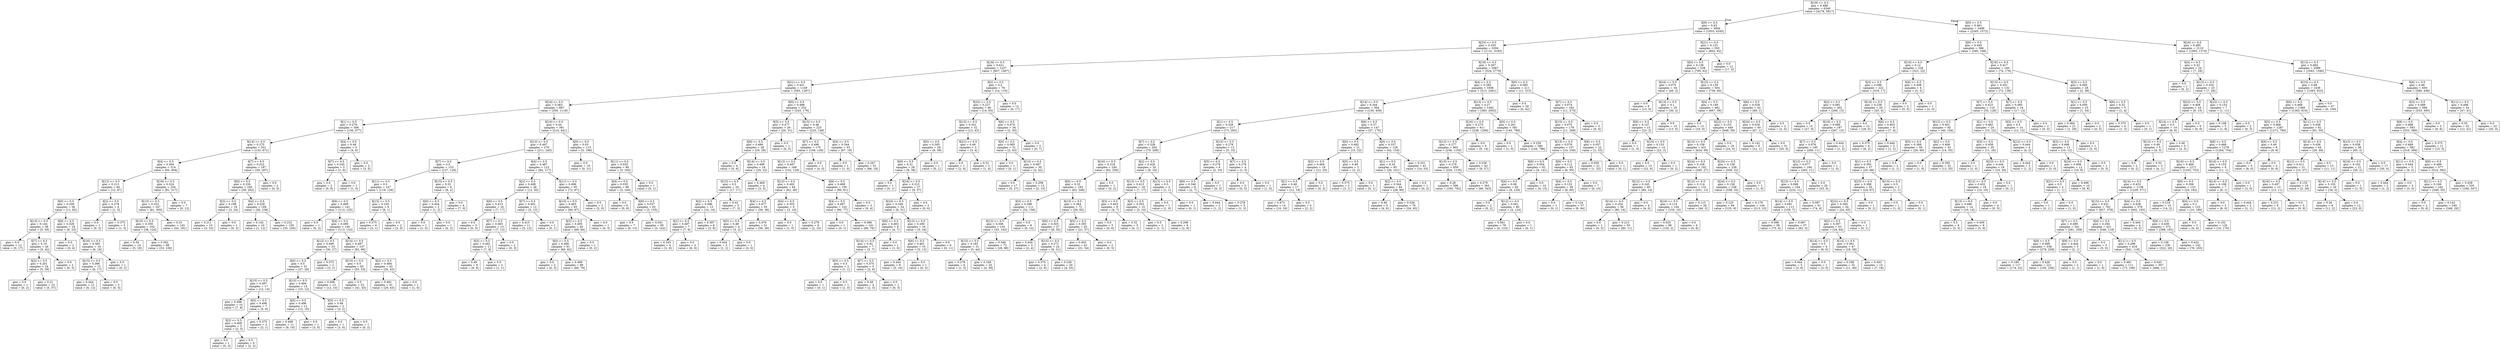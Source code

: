 digraph Tree {
node [shape=box] ;
0 [label="X[19] <= 0.5\ngini = 0.488\nsamples = 6340\nvalue = [4278, 5817]"] ;
1 [label="X[8] <= 0.5\ngini = 0.43\nsamples = 3844\nvalue = [1933, 4245]"] ;
0 -> 1 [labeldistance=2.5, labelangle=45, headlabel="True"] ;
2 [label="X[23] <= 0.5\ngini = 0.335\nsamples = 3294\nvalue = [1131, 4183]"] ;
1 -> 2 ;
3 [label="X[18] <= 0.5\ngini = 0.421\nsamples = 1227\nvalue = [607, 1407]"] ;
2 -> 3 ;
4 [label="X[21] <= 0.5\ngini = 0.431\nsamples = 1149\nvalue = [593, 1297]"] ;
3 -> 4 ;
5 [label="X[24] <= 0.5\ngini = 0.363\nsamples = 897\nvalue = [350, 1118]"] ;
4 -> 5 ;
6 [label="X[1] <= 0.5\ngini = 0.279\nsamples = 506\nvalue = [136, 677]"] ;
5 -> 6 ;
7 [label="X[14] <= 0.5\ngini = 0.275\nsamples = 501\nvalue = [132, 671]"] ;
6 -> 7 ;
8 [label="X[4] <= 0.5\ngini = 0.304\nsamples = 314\nvalue = [93, 404]"] ;
7 -> 8 ;
9 [label="X[12] <= 0.5\ngini = 0.213\nsamples = 60\nvalue = [12, 87]"] ;
8 -> 9 ;
10 [label="X[0] <= 0.5\ngini = 0.209\nsamples = 56\nvalue = [11, 82]"] ;
9 -> 10 ;
11 [label="X[13] <= 0.5\ngini = 0.144\nsamples = 38\nvalue = [5, 59]"] ;
10 -> 11 ;
12 [label="gini = 0.0\nsamples = 12\nvalue = [0, 17]"] ;
11 -> 12 ;
13 [label="X[7] <= 0.5\ngini = 0.19\nsamples = 26\nvalue = [5, 42]"] ;
11 -> 13 ;
14 [label="X[2] <= 0.5\ngini = 0.201\nsamples = 24\nvalue = [5, 39]"] ;
13 -> 14 ;
15 [label="gini = 0.0\nsamples = 1\nvalue = [0, 2]"] ;
14 -> 15 ;
16 [label="gini = 0.21\nsamples = 23\nvalue = [5, 37]"] ;
14 -> 16 ;
17 [label="gini = 0.0\nsamples = 2\nvalue = [0, 3]"] ;
13 -> 17 ;
18 [label="X[6] <= 0.5\ngini = 0.328\nsamples = 18\nvalue = [6, 23]"] ;
10 -> 18 ;
19 [label="gini = 0.0\nsamples = 2\nvalue = [0, 4]"] ;
18 -> 19 ;
20 [label="X[16] <= 0.5\ngini = 0.365\nsamples = 16\nvalue = [6, 19]"] ;
18 -> 20 ;
21 [label="X[15] <= 0.5\ngini = 0.386\nsamples = 15\nvalue = [6, 17]"] ;
20 -> 21 ;
22 [label="gini = 0.444\nsamples = 12\nvalue = [6, 12]"] ;
21 -> 22 ;
23 [label="gini = 0.0\nsamples = 3\nvalue = [0, 5]"] ;
21 -> 23 ;
24 [label="gini = 0.0\nsamples = 1\nvalue = [0, 2]"] ;
20 -> 24 ;
25 [label="X[2] <= 0.5\ngini = 0.278\nsamples = 4\nvalue = [1, 5]"] ;
9 -> 25 ;
26 [label="gini = 0.0\nsamples = 1\nvalue = [0, 2]"] ;
25 -> 26 ;
27 [label="gini = 0.375\nsamples = 3\nvalue = [1, 3]"] ;
25 -> 27 ;
28 [label="X[16] <= 0.5\ngini = 0.324\nsamples = 254\nvalue = [81, 317]"] ;
8 -> 28 ;
29 [label="X[13] <= 0.5\ngini = 0.332\nsamples = 247\nvalue = [81, 305]"] ;
28 -> 29 ;
30 [label="X[15] <= 0.5\ngini = 0.359\nsamples = 102\nvalue = [38, 124]"] ;
29 -> 30 ;
31 [label="gini = 0.34\nsamples = 14\nvalue = [5, 18]"] ;
30 -> 31 ;
32 [label="gini = 0.362\nsamples = 88\nvalue = [33, 106]"] ;
30 -> 32 ;
33 [label="gini = 0.31\nsamples = 145\nvalue = [43, 181]"] ;
29 -> 33 ;
34 [label="gini = 0.0\nsamples = 7\nvalue = [0, 12]"] ;
28 -> 34 ;
35 [label="X[7] <= 0.5\ngini = 0.222\nsamples = 187\nvalue = [39, 267]"] ;
7 -> 35 ;
36 [label="X[0] <= 0.5\ngini = 0.226\nsamples = 185\nvalue = [39, 262]"] ;
35 -> 36 ;
37 [label="X[3] <= 0.5\ngini = 0.198\nsamples = 16\nvalue = [3, 24]"] ;
36 -> 37 ;
38 [label="gini = 0.211\nsamples = 15\nvalue = [3, 22]"] ;
37 -> 38 ;
39 [label="gini = 0.0\nsamples = 1\nvalue = [0, 2]"] ;
37 -> 39 ;
40 [label="X[4] <= 0.5\ngini = 0.228\nsamples = 169\nvalue = [36, 238]"] ;
36 -> 40 ;
41 [label="gini = 0.142\nsamples = 10\nvalue = [1, 12]"] ;
40 -> 41 ;
42 [label="gini = 0.232\nsamples = 159\nvalue = [35, 226]"] ;
40 -> 42 ;
43 [label="gini = 0.0\nsamples = 2\nvalue = [0, 5]"] ;
35 -> 43 ;
44 [label="X[4] <= 0.5\ngini = 0.48\nsamples = 5\nvalue = [4, 6]"] ;
6 -> 44 ;
45 [label="X[7] <= 0.5\ngini = 0.245\nsamples = 3\nvalue = [1, 6]"] ;
44 -> 45 ;
46 [label="gini = 0.0\nsamples = 2\nvalue = [0, 6]"] ;
45 -> 46 ;
47 [label="gini = 0.0\nsamples = 1\nvalue = [1, 0]"] ;
45 -> 47 ;
48 [label="gini = 0.0\nsamples = 2\nvalue = [3, 0]"] ;
44 -> 48 ;
49 [label="X[16] <= 0.5\ngini = 0.44\nsamples = 391\nvalue = [214, 441]"] ;
5 -> 49 ;
50 [label="X[13] <= 0.5\ngini = 0.497\nsamples = 276\nvalue = [211, 245]"] ;
49 -> 50 ;
51 [label="X[7] <= 0.5\ngini = 0.5\nsamples = 153\nvalue = [127, 128]"] ;
50 -> 51 ;
52 [label="X[11] <= 0.5\ngini = 0.5\nsamples = 147\nvalue = [119, 126]"] ;
51 -> 52 ;
53 [label="X[9] <= 0.5\ngini = 0.499\nsamples = 141\nvalue = [113, 125]"] ;
52 -> 53 ;
54 [label="gini = 0.0\nsamples = 1\nvalue = [0, 2]"] ;
53 -> 54 ;
55 [label="X[4] <= 0.5\ngini = 0.499\nsamples = 140\nvalue = [113, 123]"] ;
53 -> 55 ;
56 [label="X[12] <= 0.5\ngini = 0.499\nsamples = 33\nvalue = [30, 27]"] ;
55 -> 56 ;
57 [label="X[0] <= 0.5\ngini = 0.5\nsamples = 31\nvalue = [27, 26]"] ;
56 -> 57 ;
58 [label="X[15] <= 0.5\ngini = 0.497\nsamples = 17\nvalue = [12, 14]"] ;
57 -> 58 ;
59 [label="gini = 0.498\nsamples = 10\nvalue = [7, 8]"] ;
58 -> 59 ;
60 [label="X[5] <= 0.5\ngini = 0.496\nsamples = 7\nvalue = [5, 6]"] ;
58 -> 60 ;
61 [label="X[2] <= 0.5\ngini = 0.408\nsamples = 5\nvalue = [2, 5]"] ;
60 -> 61 ;
62 [label="gini = 0.0\nsamples = 1\nvalue = [0, 3]"] ;
61 -> 62 ;
63 [label="gini = 0.5\nsamples = 4\nvalue = [2, 2]"] ;
61 -> 63 ;
64 [label="gini = 0.375\nsamples = 2\nvalue = [3, 1]"] ;
60 -> 64 ;
65 [label="X[15] <= 0.5\ngini = 0.494\nsamples = 14\nvalue = [15, 12]"] ;
57 -> 65 ;
66 [label="X[5] <= 0.5\ngini = 0.496\nsamples = 12\nvalue = [12, 10]"] ;
65 -> 66 ;
67 [label="gini = 0.499\nsamples = 11\nvalue = [9, 10]"] ;
66 -> 67 ;
68 [label="gini = 0.0\nsamples = 1\nvalue = [3, 0]"] ;
66 -> 68 ;
69 [label="X[5] <= 0.5\ngini = 0.48\nsamples = 2\nvalue = [3, 2]"] ;
65 -> 69 ;
70 [label="gini = 0.0\nsamples = 1\nvalue = [3, 0]"] ;
69 -> 70 ;
71 [label="gini = 0.0\nsamples = 1\nvalue = [0, 2]"] ;
69 -> 71 ;
72 [label="gini = 0.375\nsamples = 2\nvalue = [3, 1]"] ;
56 -> 72 ;
73 [label="X[14] <= 0.5\ngini = 0.497\nsamples = 107\nvalue = [83, 96]"] ;
55 -> 73 ;
74 [label="X[15] <= 0.5\ngini = 0.5\nsamples = 65\nvalue = [53, 53]"] ;
73 -> 74 ;
75 [label="gini = 0.496\nsamples = 13\nvalue = [12, 10]"] ;
74 -> 75 ;
76 [label="gini = 0.5\nsamples = 52\nvalue = [41, 43]"] ;
74 -> 76 ;
77 [label="X[2] <= 0.5\ngini = 0.484\nsamples = 42\nvalue = [30, 43]"] ;
73 -> 77 ;
78 [label="gini = 0.481\nsamples = 41\nvalue = [29, 43]"] ;
77 -> 78 ;
79 [label="gini = 0.0\nsamples = 1\nvalue = [1, 0]"] ;
77 -> 79 ;
80 [label="X[15] <= 0.5\ngini = 0.245\nsamples = 6\nvalue = [6, 1]"] ;
52 -> 80 ;
81 [label="gini = 0.375\nsamples = 4\nvalue = [3, 1]"] ;
80 -> 81 ;
82 [label="gini = 0.0\nsamples = 2\nvalue = [3, 0]"] ;
80 -> 82 ;
83 [label="X[15] <= 0.5\ngini = 0.32\nsamples = 6\nvalue = [8, 2]"] ;
51 -> 83 ;
84 [label="X[0] <= 0.5\ngini = 0.444\nsamples = 2\nvalue = [1, 2]"] ;
83 -> 84 ;
85 [label="gini = 0.0\nsamples = 1\nvalue = [1, 0]"] ;
84 -> 85 ;
86 [label="gini = 0.0\nsamples = 1\nvalue = [0, 2]"] ;
84 -> 86 ;
87 [label="gini = 0.0\nsamples = 4\nvalue = [7, 0]"] ;
83 -> 87 ;
88 [label="X[4] <= 0.5\ngini = 0.487\nsamples = 123\nvalue = [84, 117]"] ;
50 -> 88 ;
89 [label="X[2] <= 0.5\ngini = 0.408\nsamples = 28\nvalue = [12, 30]"] ;
88 -> 89 ;
90 [label="X[0] <= 0.5\ngini = 0.413\nsamples = 16\nvalue = [7, 17]"] ;
89 -> 90 ;
91 [label="gini = 0.0\nsamples = 3\nvalue = [0, 5]"] ;
90 -> 91 ;
92 [label="X[7] <= 0.5\ngini = 0.465\nsamples = 13\nvalue = [7, 12]"] ;
90 -> 92 ;
93 [label="X[5] <= 0.5\ngini = 0.492\nsamples = 11\nvalue = [7, 9]"] ;
92 -> 93 ;
94 [label="gini = 0.49\nsamples = 9\nvalue = [6, 8]"] ;
93 -> 94 ;
95 [label="gini = 0.5\nsamples = 2\nvalue = [1, 1]"] ;
93 -> 95 ;
96 [label="gini = 0.0\nsamples = 2\nvalue = [0, 3]"] ;
92 -> 96 ;
97 [label="X[7] <= 0.5\ngini = 0.401\nsamples = 12\nvalue = [5, 13]"] ;
89 -> 97 ;
98 [label="gini = 0.415\nsamples = 11\nvalue = [5, 12]"] ;
97 -> 98 ;
99 [label="gini = 0.0\nsamples = 1\nvalue = [0, 1]"] ;
97 -> 99 ;
100 [label="X[11] <= 0.5\ngini = 0.496\nsamples = 95\nvalue = [72, 87]"] ;
88 -> 100 ;
101 [label="X[10] <= 0.5\ngini = 0.493\nsamples = 93\nvalue = [69, 87]"] ;
100 -> 101 ;
102 [label="X[3] <= 0.5\ngini = 0.495\nsamples = 92\nvalue = [69, 84]"] ;
101 -> 102 ;
103 [label="X[0] <= 0.5\ngini = 0.496\nsamples = 91\nvalue = [69, 82]"] ;
102 -> 103 ;
104 [label="gini = 0.0\nsamples = 2\nvalue = [0, 3]"] ;
103 -> 104 ;
105 [label="gini = 0.498\nsamples = 89\nvalue = [69, 79]"] ;
103 -> 105 ;
106 [label="gini = 0.0\nsamples = 1\nvalue = [0, 2]"] ;
102 -> 106 ;
107 [label="gini = 0.0\nsamples = 1\nvalue = [0, 3]"] ;
101 -> 107 ;
108 [label="gini = 0.0\nsamples = 2\nvalue = [3, 0]"] ;
100 -> 108 ;
109 [label="X[0] <= 0.5\ngini = 0.03\nsamples = 115\nvalue = [3, 196]"] ;
49 -> 109 ;
110 [label="gini = 0.0\nsamples = 16\nvalue = [0, 31]"] ;
109 -> 110 ;
111 [label="X[11] <= 0.5\ngini = 0.035\nsamples = 99\nvalue = [3, 165]"] ;
109 -> 111 ;
112 [label="X[4] <= 0.5\ngini = 0.035\nsamples = 98\nvalue = [3, 164]"] ;
111 -> 112 ;
113 [label="gini = 0.0\nsamples = 6\nvalue = [0, 9]"] ;
112 -> 113 ;
114 [label="X[9] <= 0.5\ngini = 0.037\nsamples = 92\nvalue = [3, 155]"] ;
112 -> 114 ;
115 [label="gini = 0.0\nsamples = 7\nvalue = [0, 13]"] ;
114 -> 115 ;
116 [label="gini = 0.041\nsamples = 85\nvalue = [3, 142]"] ;
114 -> 116 ;
117 [label="gini = 0.0\nsamples = 1\nvalue = [0, 1]"] ;
111 -> 117 ;
118 [label="X[0] <= 0.5\ngini = 0.488\nsamples = 252\nvalue = [243, 179]"] ;
4 -> 118 ;
119 [label="X[5] <= 0.5\ngini = 0.477\nsamples = 29\nvalue = [20, 31]"] ;
118 -> 119 ;
120 [label="X[6] <= 0.5\ngini = 0.486\nsamples = 28\nvalue = [20, 28]"] ;
119 -> 120 ;
121 [label="gini = 0.0\nsamples = 4\nvalue = [0, 6]"] ;
120 -> 121 ;
122 [label="X[14] <= 0.5\ngini = 0.499\nsamples = 24\nvalue = [20, 22]"] ;
120 -> 122 ;
123 [label="X[15] <= 0.5\ngini = 0.5\nsamples = 20\nvalue = [17, 17]"] ;
122 -> 123 ;
124 [label="X[2] <= 0.5\ngini = 0.486\nsamples = 15\nvalue = [10, 14]"] ;
123 -> 124 ;
125 [label="X[1] <= 0.5\ngini = 0.497\nsamples = 7\nvalue = [7, 6]"] ;
124 -> 125 ;
126 [label="gini = 0.245\nsamples = 4\nvalue = [1, 6]"] ;
125 -> 126 ;
127 [label="gini = 0.0\nsamples = 3\nvalue = [6, 0]"] ;
125 -> 127 ;
128 [label="gini = 0.397\nsamples = 8\nvalue = [3, 8]"] ;
124 -> 128 ;
129 [label="gini = 0.42\nsamples = 5\nvalue = [7, 3]"] ;
123 -> 129 ;
130 [label="gini = 0.469\nsamples = 4\nvalue = [3, 5]"] ;
122 -> 130 ;
131 [label="gini = 0.0\nsamples = 1\nvalue = [0, 3]"] ;
119 -> 131 ;
132 [label="X[15] <= 0.5\ngini = 0.48\nsamples = 223\nvalue = [223, 148]"] ;
118 -> 132 ;
133 [label="X[7] <= 0.5\ngini = 0.496\nsamples = 170\nvalue = [156, 129]"] ;
132 -> 133 ;
134 [label="X[13] <= 0.5\ngini = 0.497\nsamples = 169\nvalue = [152, 129]"] ;
133 -> 134 ;
135 [label="X[12] <= 0.5\ngini = 0.492\nsamples = 64\nvalue = [62, 48]"] ;
134 -> 135 ;
136 [label="X[4] <= 0.5\ngini = 0.477\nsamples = 55\nvalue = [59, 38]"] ;
135 -> 136 ;
137 [label="X[5] <= 0.5\ngini = 0.48\nsamples = 4\nvalue = [3, 2]"] ;
136 -> 137 ;
138 [label="gini = 0.444\nsamples = 3\nvalue = [1, 2]"] ;
137 -> 138 ;
139 [label="gini = 0.0\nsamples = 1\nvalue = [2, 0]"] ;
137 -> 139 ;
140 [label="gini = 0.476\nsamples = 51\nvalue = [56, 36]"] ;
136 -> 140 ;
141 [label="X[4] <= 0.5\ngini = 0.355\nsamples = 9\nvalue = [3, 10]"] ;
135 -> 141 ;
142 [label="gini = 0.0\nsamples = 1\nvalue = [1, 0]"] ;
141 -> 142 ;
143 [label="gini = 0.278\nsamples = 8\nvalue = [2, 10]"] ;
141 -> 143 ;
144 [label="X[6] <= 0.5\ngini = 0.499\nsamples = 105\nvalue = [90, 81]"] ;
134 -> 144 ;
145 [label="X[4] <= 0.5\ngini = 0.497\nsamples = 102\nvalue = [90, 77]"] ;
144 -> 145 ;
146 [label="gini = 0.0\nsamples = 1\nvalue = [0, 1]"] ;
145 -> 146 ;
147 [label="gini = 0.496\nsamples = 101\nvalue = [90, 76]"] ;
145 -> 147 ;
148 [label="gini = 0.0\nsamples = 3\nvalue = [0, 4]"] ;
144 -> 148 ;
149 [label="gini = 0.0\nsamples = 1\nvalue = [4, 0]"] ;
133 -> 149 ;
150 [label="X[4] <= 0.5\ngini = 0.344\nsamples = 53\nvalue = [67, 19]"] ;
132 -> 150 ;
151 [label="gini = 0.0\nsamples = 1\nvalue = [1, 0]"] ;
150 -> 151 ;
152 [label="gini = 0.347\nsamples = 52\nvalue = [66, 19]"] ;
150 -> 152 ;
153 [label="X[2] <= 0.5\ngini = 0.2\nsamples = 78\nvalue = [14, 110]"] ;
3 -> 153 ;
154 [label="X[22] <= 0.5\ngini = 0.227\nsamples = 66\nvalue = [14, 93]"] ;
153 -> 154 ;
155 [label="X[15] <= 0.5\ngini = 0.341\nsamples = 32\nvalue = [12, 43]"] ;
154 -> 155 ;
156 [label="X[5] <= 0.5\ngini = 0.305\nsamples = 29\nvalue = [9, 39]"] ;
155 -> 156 ;
157 [label="X[9] <= 0.5\ngini = 0.31\nsamples = 28\nvalue = [9, 38]"] ;
156 -> 157 ;
158 [label="gini = 0.0\nsamples = 1\nvalue = [0, 1]"] ;
157 -> 158 ;
159 [label="X[16] <= 0.5\ngini = 0.315\nsamples = 27\nvalue = [9, 37]"] ;
157 -> 159 ;
160 [label="X[24] <= 0.5\ngini = 0.349\nsamples = 24\nvalue = [9, 31]"] ;
159 -> 160 ;
161 [label="X[6] <= 0.5\ngini = 0.463\nsamples = 8\nvalue = [4, 7]"] ;
160 -> 161 ;
162 [label="X[14] <= 0.5\ngini = 0.42\nsamples = 7\nvalue = [3, 7]"] ;
161 -> 162 ;
163 [label="X[3] <= 0.5\ngini = 0.5\nsamples = 2\nvalue = [1, 1]"] ;
162 -> 163 ;
164 [label="gini = 0.0\nsamples = 1\nvalue = [0, 1]"] ;
163 -> 164 ;
165 [label="gini = 0.0\nsamples = 1\nvalue = [1, 0]"] ;
163 -> 165 ;
166 [label="X[7] <= 0.5\ngini = 0.375\nsamples = 5\nvalue = [2, 6]"] ;
162 -> 166 ;
167 [label="gini = 0.48\nsamples = 4\nvalue = [2, 3]"] ;
166 -> 167 ;
168 [label="gini = 0.0\nsamples = 1\nvalue = [0, 3]"] ;
166 -> 168 ;
169 [label="gini = 0.0\nsamples = 1\nvalue = [1, 0]"] ;
161 -> 169 ;
170 [label="X[13] <= 0.5\ngini = 0.285\nsamples = 16\nvalue = [5, 24]"] ;
160 -> 170 ;
171 [label="X[6] <= 0.5\ngini = 0.401\nsamples = 10\nvalue = [5, 13]"] ;
170 -> 171 ;
172 [label="gini = 0.444\nsamples = 9\nvalue = [5, 10]"] ;
171 -> 172 ;
173 [label="gini = 0.0\nsamples = 1\nvalue = [0, 3]"] ;
171 -> 173 ;
174 [label="gini = 0.0\nsamples = 6\nvalue = [0, 11]"] ;
170 -> 174 ;
175 [label="gini = 0.0\nsamples = 3\nvalue = [0, 6]"] ;
159 -> 175 ;
176 [label="gini = 0.0\nsamples = 1\nvalue = [0, 1]"] ;
156 -> 176 ;
177 [label="X[21] <= 0.5\ngini = 0.49\nsamples = 3\nvalue = [3, 4]"] ;
155 -> 177 ;
178 [label="gini = 0.0\nsamples = 1\nvalue = [2, 0]"] ;
177 -> 178 ;
179 [label="gini = 0.32\nsamples = 2\nvalue = [1, 4]"] ;
177 -> 179 ;
180 [label="X[6] <= 0.5\ngini = 0.074\nsamples = 34\nvalue = [2, 50]"] ;
154 -> 180 ;
181 [label="X[0] <= 0.5\ngini = 0.085\nsamples = 31\nvalue = [2, 43]"] ;
180 -> 181 ;
182 [label="gini = 0.0\nsamples = 1\nvalue = [0, 1]"] ;
181 -> 182 ;
183 [label="X[13] <= 0.5\ngini = 0.087\nsamples = 30\nvalue = [2, 42]"] ;
181 -> 183 ;
184 [label="gini = 0.0\nsamples = 17\nvalue = [0, 27]"] ;
183 -> 184 ;
185 [label="gini = 0.208\nsamples = 13\nvalue = [2, 15]"] ;
183 -> 185 ;
186 [label="gini = 0.0\nsamples = 3\nvalue = [0, 7]"] ;
180 -> 186 ;
187 [label="gini = 0.0\nsamples = 12\nvalue = [0, 17]"] ;
153 -> 187 ;
188 [label="X[18] <= 0.5\ngini = 0.267\nsamples = 2067\nvalue = [524, 2776]"] ;
2 -> 188 ;
189 [label="X[4] <= 0.5\ngini = 0.285\nsamples = 1856\nvalue = [513, 2461]"] ;
188 -> 189 ;
190 [label="X[14] <= 0.5\ngini = 0.344\nsamples = 364\nvalue = [130, 459]"] ;
189 -> 190 ;
191 [label="X[1] <= 0.5\ngini = 0.326\nsamples = 217\nvalue = [73, 283]"] ;
190 -> 191 ;
192 [label="X[7] <= 0.5\ngini = 0.328\nsamples = 204\nvalue = [70, 268]"] ;
191 -> 192 ;
193 [label="X[16] <= 0.5\ngini = 0.318\nsamples = 184\nvalue = [62, 250]"] ;
192 -> 193 ;
194 [label="X[0] <= 0.5\ngini = 0.32\nsamples = 183\nvalue = [62, 248]"] ;
193 -> 194 ;
195 [label="X[3] <= 0.5\ngini = 0.288\nsamples = 111\nvalue = [33, 156]"] ;
194 -> 195 ;
196 [label="X[13] <= 0.5\ngini = 0.306\nsamples = 103\nvalue = [33, 142]"] ;
195 -> 196 ;
197 [label="X[15] <= 0.5\ngini = 0.183\nsamples = 31\nvalue = [5, 44]"] ;
196 -> 197 ;
198 [label="gini = 0.278\nsamples = 6\nvalue = [1, 5]"] ;
197 -> 198 ;
199 [label="gini = 0.169\nsamples = 25\nvalue = [4, 39]"] ;
197 -> 199 ;
200 [label="gini = 0.346\nsamples = 72\nvalue = [28, 98]"] ;
196 -> 200 ;
201 [label="gini = 0.0\nsamples = 8\nvalue = [0, 14]"] ;
195 -> 201 ;
202 [label="X[13] <= 0.5\ngini = 0.364\nsamples = 72\nvalue = [29, 92]"] ;
194 -> 202 ;
203 [label="X[6] <= 0.5\ngini = 0.303\nsamples = 27\nvalue = [8, 35]"] ;
202 -> 203 ;
204 [label="gini = 0.444\nsamples = 3\nvalue = [2, 4]"] ;
203 -> 204 ;
205 [label="X[15] <= 0.5\ngini = 0.272\nsamples = 24\nvalue = [6, 31]"] ;
203 -> 205 ;
206 [label="gini = 0.375\nsamples = 4\nvalue = [2, 6]"] ;
205 -> 206 ;
207 [label="gini = 0.238\nsamples = 20\nvalue = [4, 25]"] ;
205 -> 207 ;
208 [label="X[5] <= 0.5\ngini = 0.393\nsamples = 45\nvalue = [21, 57]"] ;
202 -> 208 ;
209 [label="gini = 0.403\nsamples = 43\nvalue = [21, 54]"] ;
208 -> 209 ;
210 [label="gini = 0.0\nsamples = 2\nvalue = [0, 3]"] ;
208 -> 210 ;
211 [label="gini = 0.0\nsamples = 1\nvalue = [0, 2]"] ;
193 -> 211 ;
212 [label="X[2] <= 0.5\ngini = 0.426\nsamples = 20\nvalue = [8, 18]"] ;
192 -> 212 ;
213 [label="X[13] <= 0.5\ngini = 0.413\nsamples = 18\nvalue = [7, 17]"] ;
212 -> 213 ;
214 [label="X[3] <= 0.5\ngini = 0.463\nsamples = 8\nvalue = [4, 7]"] ;
213 -> 214 ;
215 [label="gini = 0.0\nsamples = 3\nvalue = [0, 6]"] ;
214 -> 215 ;
216 [label="gini = 0.32\nsamples = 5\nvalue = [4, 1]"] ;
214 -> 216 ;
217 [label="X[3] <= 0.5\ngini = 0.355\nsamples = 10\nvalue = [3, 10]"] ;
213 -> 217 ;
218 [label="gini = 0.5\nsamples = 2\nvalue = [1, 1]"] ;
217 -> 218 ;
219 [label="gini = 0.298\nsamples = 8\nvalue = [2, 9]"] ;
217 -> 219 ;
220 [label="X[13] <= 0.5\ngini = 0.5\nsamples = 2\nvalue = [1, 1]"] ;
212 -> 220 ;
221 [label="gini = 0.0\nsamples = 1\nvalue = [1, 0]"] ;
220 -> 221 ;
222 [label="gini = 0.0\nsamples = 1\nvalue = [0, 1]"] ;
220 -> 222 ;
223 [label="X[15] <= 0.5\ngini = 0.278\nsamples = 13\nvalue = [3, 15]"] ;
191 -> 223 ;
224 [label="X[5] <= 0.5\ngini = 0.278\nsamples = 9\nvalue = [2, 10]"] ;
223 -> 224 ;
225 [label="X[6] <= 0.5\ngini = 0.346\nsamples = 8\nvalue = [2, 7]"] ;
224 -> 225 ;
226 [label="gini = 0.444\nsamples = 3\nvalue = [1, 2]"] ;
225 -> 226 ;
227 [label="gini = 0.278\nsamples = 5\nvalue = [1, 5]"] ;
225 -> 227 ;
228 [label="gini = 0.0\nsamples = 1\nvalue = [0, 3]"] ;
224 -> 228 ;
229 [label="X[7] <= 0.5\ngini = 0.278\nsamples = 4\nvalue = [1, 5]"] ;
223 -> 229 ;
230 [label="gini = 0.0\nsamples = 3\nvalue = [0, 5]"] ;
229 -> 230 ;
231 [label="gini = 0.0\nsamples = 1\nvalue = [1, 0]"] ;
229 -> 231 ;
232 [label="X[6] <= 0.5\ngini = 0.37\nsamples = 147\nvalue = [57, 176]"] ;
190 -> 232 ;
233 [label="X[0] <= 0.5\ngini = 0.482\nsamples = 21\nvalue = [15, 22]"] ;
232 -> 233 ;
234 [label="X[2] <= 0.5\ngini = 0.469\nsamples = 18\nvalue = [12, 20]"] ;
233 -> 234 ;
235 [label="X[1] <= 0.5\ngini = 0.48\nsamples = 17\nvalue = [12, 18]"] ;
234 -> 235 ;
236 [label="gini = 0.473\nsamples = 14\nvalue = [10, 16]"] ;
235 -> 236 ;
237 [label="gini = 0.5\nsamples = 3\nvalue = [2, 2]"] ;
235 -> 237 ;
238 [label="gini = 0.0\nsamples = 1\nvalue = [0, 2]"] ;
234 -> 238 ;
239 [label="X[5] <= 0.5\ngini = 0.48\nsamples = 3\nvalue = [3, 2]"] ;
233 -> 239 ;
240 [label="gini = 0.375\nsamples = 2\nvalue = [3, 1]"] ;
239 -> 240 ;
241 [label="gini = 0.0\nsamples = 1\nvalue = [0, 1]"] ;
239 -> 241 ;
242 [label="X[0] <= 0.5\ngini = 0.337\nsamples = 126\nvalue = [42, 154]"] ;
232 -> 242 ;
243 [label="X[1] <= 0.5\ngini = 0.34\nsamples = 85\nvalue = [28, 101]"] ;
242 -> 243 ;
244 [label="X[2] <= 0.5\ngini = 0.344\nsamples = 84\nvalue = [28, 99]"] ;
243 -> 244 ;
245 [label="gini = 0.48\nsamples = 5\nvalue = [4, 6]"] ;
244 -> 245 ;
246 [label="gini = 0.326\nsamples = 79\nvalue = [24, 93]"] ;
244 -> 246 ;
247 [label="gini = 0.0\nsamples = 1\nvalue = [0, 2]"] ;
243 -> 247 ;
248 [label="gini = 0.331\nsamples = 41\nvalue = [14, 53]"] ;
242 -> 248 ;
249 [label="X[13] <= 0.5\ngini = 0.27\nsamples = 1492\nvalue = [383, 2002]"] ;
189 -> 249 ;
250 [label="X[16] <= 0.5\ngini = 0.275\nsamples = 911\nvalue = [238, 1206]"] ;
249 -> 250 ;
251 [label="X[12] <= 0.5\ngini = 0.277\nsamples = 902\nvalue = [238, 1192]"] ;
250 -> 251 ;
252 [label="X[15] <= 0.5\ngini = 0.279\nsamples = 859\nvalue = [229, 1135]"] ;
251 -> 252 ;
253 [label="gini = 0.28\nsamples = 596\nvalue = [160, 792]"] ;
252 -> 253 ;
254 [label="gini = 0.279\nsamples = 263\nvalue = [69, 343]"] ;
252 -> 254 ;
255 [label="gini = 0.236\nsamples = 43\nvalue = [9, 57]"] ;
251 -> 255 ;
256 [label="gini = 0.0\nsamples = 9\nvalue = [0, 14]"] ;
250 -> 256 ;
257 [label="X[0] <= 0.5\ngini = 0.261\nsamples = 581\nvalue = [145, 796]"] ;
249 -> 257 ;
258 [label="gini = 0.0\nsamples = 1\nvalue = [1, 0]"] ;
257 -> 258 ;
259 [label="gini = 0.259\nsamples = 580\nvalue = [144, 796]"] ;
257 -> 259 ;
260 [label="X[0] <= 0.5\ngini = 0.065\nsamples = 211\nvalue = [11, 315]"] ;
188 -> 260 ;
261 [label="gini = 0.0\nsamples = 29\nvalue = [0, 42]"] ;
260 -> 261 ;
262 [label="X[7] <= 0.5\ngini = 0.074\nsamples = 182\nvalue = [11, 273]"] ;
260 -> 262 ;
263 [label="X[15] <= 0.5\ngini = 0.075\nsamples = 179\nvalue = [11, 269]"] ;
262 -> 263 ;
264 [label="X[13] <= 0.5\ngini = 0.078\nsamples = 157\nvalue = [10, 236]"] ;
263 -> 264 ;
265 [label="X[6] <= 0.5\ngini = 0.054\nsamples = 92\nvalue = [4, 141]"] ;
264 -> 265 ;
266 [label="X[4] <= 0.5\ngini = 0.06\nsamples = 82\nvalue = [4, 126]"] ;
265 -> 266 ;
267 [label="gini = 0.0\nsamples = 2\nvalue = [0, 2]"] ;
266 -> 267 ;
268 [label="X[12] <= 0.5\ngini = 0.061\nsamples = 80\nvalue = [4, 124]"] ;
266 -> 268 ;
269 [label="gini = 0.061\nsamples = 79\nvalue = [4, 123]"] ;
268 -> 269 ;
270 [label="gini = 0.0\nsamples = 1\nvalue = [0, 1]"] ;
268 -> 270 ;
271 [label="gini = 0.0\nsamples = 10\nvalue = [0, 15]"] ;
265 -> 271 ;
272 [label="X[6] <= 0.5\ngini = 0.112\nsamples = 65\nvalue = [6, 95]"] ;
264 -> 272 ;
273 [label="X[4] <= 0.5\ngini = 0.123\nsamples = 58\nvalue = [6, 85]"] ;
272 -> 273 ;
274 [label="gini = 0.0\nsamples = 1\nvalue = [0, 1]"] ;
273 -> 274 ;
275 [label="gini = 0.124\nsamples = 57\nvalue = [6, 84]"] ;
273 -> 275 ;
276 [label="gini = 0.0\nsamples = 7\nvalue = [0, 10]"] ;
272 -> 276 ;
277 [label="X[6] <= 0.5\ngini = 0.057\nsamples = 22\nvalue = [1, 33]"] ;
263 -> 277 ;
278 [label="gini = 0.059\nsamples = 21\nvalue = [1, 32]"] ;
277 -> 278 ;
279 [label="gini = 0.0\nsamples = 1\nvalue = [0, 1]"] ;
277 -> 279 ;
280 [label="gini = 0.0\nsamples = 3\nvalue = [0, 4]"] ;
262 -> 280 ;
281 [label="X[21] <= 0.5\ngini = 0.133\nsamples = 550\nvalue = [802, 62]"] ;
1 -> 281 ;
282 [label="X[0] <= 0.5\ngini = 0.136\nsamples = 538\nvalue = [785, 62]"] ;
281 -> 282 ;
283 [label="X[24] <= 0.5\ngini = 0.075\nsamples = 34\nvalue = [49, 2]"] ;
282 -> 283 ;
284 [label="gini = 0.0\nsamples = 9\nvalue = [13, 0]"] ;
283 -> 284 ;
285 [label="X[13] <= 0.5\ngini = 0.1\nsamples = 25\nvalue = [36, 2]"] ;
283 -> 285 ;
286 [label="X[6] <= 0.5\ngini = 0.147\nsamples = 15\nvalue = [23, 2]"] ;
285 -> 286 ;
287 [label="gini = 0.0\nsamples = 1\nvalue = [1, 0]"] ;
286 -> 287 ;
288 [label="X[16] <= 0.5\ngini = 0.153\nsamples = 14\nvalue = [22, 2]"] ;
286 -> 288 ;
289 [label="gini = 0.0\nsamples = 13\nvalue = [22, 0]"] ;
288 -> 289 ;
290 [label="gini = 0.0\nsamples = 1\nvalue = [0, 2]"] ;
288 -> 290 ;
291 [label="gini = 0.0\nsamples = 10\nvalue = [13, 0]"] ;
285 -> 291 ;
292 [label="X[15] <= 0.5\ngini = 0.139\nsamples = 504\nvalue = [736, 60]"] ;
282 -> 292 ;
293 [label="X[4] <= 0.5\ngini = 0.149\nsamples = 462\nvalue = [667, 59]"] ;
292 -> 293 ;
294 [label="gini = 0.0\nsamples = 13\nvalue = [19, 0]"] ;
293 -> 294 ;
295 [label="X[22] <= 0.5\ngini = 0.153\nsamples = 449\nvalue = [648, 59]"] ;
293 -> 295 ;
296 [label="X[13] <= 0.5\ngini = 0.158\nsamples = 431\nvalue = [624, 59]"] ;
295 -> 296 ;
297 [label="X[24] <= 0.5\ngini = 0.158\nsamples = 192\nvalue = [285, 27]"] ;
296 -> 297 ;
298 [label="X[12] <= 0.5\ngini = 0.245\nsamples = 60\nvalue = [84, 14]"] ;
297 -> 298 ;
299 [label="X[14] <= 0.5\ngini = 0.254\nsamples = 56\nvalue = [80, 14]"] ;
298 -> 299 ;
300 [label="gini = 0.0\nsamples = 1\nvalue = [0, 3]"] ;
299 -> 300 ;
301 [label="gini = 0.213\nsamples = 55\nvalue = [80, 11]"] ;
299 -> 301 ;
302 [label="gini = 0.0\nsamples = 4\nvalue = [4, 0]"] ;
298 -> 302 ;
303 [label="X[12] <= 0.5\ngini = 0.114\nsamples = 132\nvalue = [201, 13]"] ;
297 -> 303 ;
304 [label="X[16] <= 0.5\ngini = 0.114\nsamples = 104\nvalue = [155, 10]"] ;
303 -> 304 ;
305 [label="gini = 0.025\nsamples = 98\nvalue = [155, 2]"] ;
304 -> 305 ;
306 [label="gini = 0.0\nsamples = 6\nvalue = [0, 8]"] ;
304 -> 306 ;
307 [label="gini = 0.115\nsamples = 28\nvalue = [46, 3]"] ;
303 -> 307 ;
308 [label="X[20] <= 0.5\ngini = 0.158\nsamples = 239\nvalue = [339, 32]"] ;
296 -> 308 ;
309 [label="X[24] <= 0.5\ngini = 0.158\nsamples = 238\nvalue = [338, 32]"] ;
308 -> 309 ;
310 [label="gini = 0.125\nsamples = 94\nvalue = [125, 9]"] ;
309 -> 310 ;
311 [label="gini = 0.176\nsamples = 144\nvalue = [213, 23]"] ;
309 -> 311 ;
312 [label="gini = 0.0\nsamples = 1\nvalue = [1, 0]"] ;
308 -> 312 ;
313 [label="gini = 0.0\nsamples = 18\nvalue = [24, 0]"] ;
295 -> 313 ;
314 [label="X[6] <= 0.5\ngini = 0.028\nsamples = 42\nvalue = [69, 1]"] ;
292 -> 314 ;
315 [label="X[24] <= 0.5\ngini = 0.029\nsamples = 40\nvalue = [67, 1]"] ;
314 -> 315 ;
316 [label="gini = 0.142\nsamples = 9\nvalue = [12, 1]"] ;
315 -> 316 ;
317 [label="gini = 0.0\nsamples = 31\nvalue = [55, 0]"] ;
315 -> 317 ;
318 [label="gini = 0.0\nsamples = 2\nvalue = [2, 0]"] ;
314 -> 318 ;
319 [label="gini = 0.0\nsamples = 12\nvalue = [17, 0]"] ;
281 -> 319 ;
320 [label="X[0] <= 0.5\ngini = 0.481\nsamples = 2496\nvalue = [2345, 1572]"] ;
0 -> 320 [labeldistance=2.5, labelangle=-45, headlabel="False"] ;
321 [label="X[9] <= 0.5\ngini = 0.445\nsamples = 386\nvalue = [395, 198]"] ;
320 -> 321 ;
322 [label="X[10] <= 0.5\ngini = 0.12\nsamples = 226\nvalue = [321, 22]"] ;
321 -> 322 ;
323 [label="X[3] <= 0.5\ngini = 0.096\nsamples = 222\nvalue = [319, 17]"] ;
322 -> 323 ;
324 [label="X[2] <= 0.5\ngini = 0.081\nsamples = 202\nvalue = [294, 13]"] ;
323 -> 324 ;
325 [label="gini = 0.0\nsamples = 15\nvalue = [27, 0]"] ;
324 -> 325 ;
326 [label="X[16] <= 0.5\ngini = 0.089\nsamples = 187\nvalue = [267, 13]"] ;
324 -> 326 ;
327 [label="X[7] <= 0.5\ngini = 0.076\nsamples = 185\nvalue = [266, 11]"] ;
326 -> 327 ;
328 [label="X[12] <= 0.5\ngini = 0.077\nsamples = 184\nvalue = [265, 11]"] ;
327 -> 328 ;
329 [label="X[15] <= 0.5\ngini = 0.086\nsamples = 164\nvalue = [232, 11]"] ;
328 -> 329 ;
330 [label="X[14] <= 0.5\ngini = 0.081\nsamples = 113\nvalue = [158, 7]"] ;
329 -> 330 ;
331 [label="gini = 0.096\nsamples = 56\nvalue = [75, 4]"] ;
330 -> 331 ;
332 [label="gini = 0.067\nsamples = 57\nvalue = [83, 3]"] ;
330 -> 332 ;
333 [label="gini = 0.097\nsamples = 51\nvalue = [74, 4]"] ;
329 -> 333 ;
334 [label="gini = 0.0\nsamples = 20\nvalue = [33, 0]"] ;
328 -> 334 ;
335 [label="gini = 0.0\nsamples = 1\nvalue = [1, 0]"] ;
327 -> 335 ;
336 [label="gini = 0.444\nsamples = 2\nvalue = [1, 2]"] ;
326 -> 336 ;
337 [label="X[14] <= 0.5\ngini = 0.238\nsamples = 20\nvalue = [25, 4]"] ;
323 -> 337 ;
338 [label="gini = 0.0\nsamples = 12\nvalue = [18, 0]"] ;
337 -> 338 ;
339 [label="X[6] <= 0.5\ngini = 0.463\nsamples = 8\nvalue = [7, 4]"] ;
337 -> 339 ;
340 [label="gini = 0.375\nsamples = 6\nvalue = [6, 2]"] ;
339 -> 340 ;
341 [label="gini = 0.444\nsamples = 2\nvalue = [1, 2]"] ;
339 -> 341 ;
342 [label="X[6] <= 0.5\ngini = 0.408\nsamples = 4\nvalue = [2, 5]"] ;
322 -> 342 ;
343 [label="gini = 0.0\nsamples = 3\nvalue = [0, 5]"] ;
342 -> 343 ;
344 [label="gini = 0.0\nsamples = 1\nvalue = [2, 0]"] ;
342 -> 344 ;
345 [label="X[16] <= 0.5\ngini = 0.417\nsamples = 160\nvalue = [74, 176]"] ;
321 -> 345 ;
346 [label="X[15] <= 0.5\ngini = 0.451\nsamples = 132\nvalue = [72, 138]"] ;
345 -> 346 ;
347 [label="X[7] <= 0.5\ngini = 0.423\nsamples = 116\nvalue = [55, 126]"] ;
346 -> 347 ;
348 [label="X[12] <= 0.5\ngini = 0.401\nsamples = 92\nvalue = [40, 104]"] ;
347 -> 348 ;
349 [label="X[5] <= 0.5\ngini = 0.398\nsamples = 59\nvalue = [26, 69]"] ;
348 -> 349 ;
350 [label="X[1] <= 0.5\ngini = 0.393\nsamples = 57\nvalue = [25, 68]"] ;
349 -> 350 ;
351 [label="X[23] <= 0.5\ngini = 0.388\nsamples = 55\nvalue = [24, 67]"] ;
350 -> 351 ;
352 [label="X[22] <= 0.5\ngini = 0.394\nsamples = 54\nvalue = [24, 65]"] ;
351 -> 352 ;
353 [label="X[2] <= 0.5\ngini = 0.397\nsamples = 53\nvalue = [24, 64]"] ;
352 -> 353 ;
354 [label="X[14] <= 0.5\ngini = 0.5\nsamples = 6\nvalue = [6, 6]"] ;
353 -> 354 ;
355 [label="gini = 0.444\nsamples = 5\nvalue = [3, 6]"] ;
354 -> 355 ;
356 [label="gini = 0.0\nsamples = 1\nvalue = [3, 0]"] ;
354 -> 356 ;
357 [label="X[14] <= 0.5\ngini = 0.361\nsamples = 47\nvalue = [18, 58]"] ;
353 -> 357 ;
358 [label="gini = 0.338\nsamples = 32\nvalue = [11, 40]"] ;
357 -> 358 ;
359 [label="gini = 0.403\nsamples = 15\nvalue = [7, 18]"] ;
357 -> 359 ;
360 [label="gini = 0.0\nsamples = 1\nvalue = [0, 1]"] ;
352 -> 360 ;
361 [label="gini = 0.0\nsamples = 1\nvalue = [0, 2]"] ;
351 -> 361 ;
362 [label="X[13] <= 0.5\ngini = 0.5\nsamples = 2\nvalue = [1, 1]"] ;
350 -> 362 ;
363 [label="gini = 0.0\nsamples = 1\nvalue = [1, 0]"] ;
362 -> 363 ;
364 [label="gini = 0.0\nsamples = 1\nvalue = [0, 1]"] ;
362 -> 364 ;
365 [label="gini = 0.5\nsamples = 2\nvalue = [1, 1]"] ;
349 -> 365 ;
366 [label="X[2] <= 0.5\ngini = 0.408\nsamples = 33\nvalue = [14, 35]"] ;
348 -> 366 ;
367 [label="gini = 0.0\nsamples = 1\nvalue = [1, 0]"] ;
366 -> 367 ;
368 [label="gini = 0.395\nsamples = 32\nvalue = [13, 35]"] ;
366 -> 368 ;
369 [label="X[1] <= 0.5\ngini = 0.482\nsamples = 24\nvalue = [15, 22]"] ;
347 -> 369 ;
370 [label="X[3] <= 0.5\ngini = 0.458\nsamples = 20\nvalue = [11, 20]"] ;
369 -> 370 ;
371 [label="gini = 0.0\nsamples = 1\nvalue = [1, 0]"] ;
370 -> 371 ;
372 [label="X[23] <= 0.5\ngini = 0.444\nsamples = 19\nvalue = [10, 20]"] ;
370 -> 372 ;
373 [label="X[12] <= 0.5\ngini = 0.452\nsamples = 18\nvalue = [10, 19]"] ;
372 -> 373 ;
374 [label="X[13] <= 0.5\ngini = 0.486\nsamples = 14\nvalue = [10, 14]"] ;
373 -> 374 ;
375 [label="gini = 0.5\nsamples = 6\nvalue = [5, 5]"] ;
374 -> 375 ;
376 [label="gini = 0.459\nsamples = 8\nvalue = [5, 9]"] ;
374 -> 376 ;
377 [label="gini = 0.0\nsamples = 4\nvalue = [0, 5]"] ;
373 -> 377 ;
378 [label="gini = 0.0\nsamples = 1\nvalue = [0, 1]"] ;
372 -> 378 ;
379 [label="X[12] <= 0.5\ngini = 0.444\nsamples = 4\nvalue = [4, 2]"] ;
369 -> 379 ;
380 [label="gini = 0.444\nsamples = 3\nvalue = [1, 2]"] ;
379 -> 380 ;
381 [label="gini = 0.0\nsamples = 1\nvalue = [3, 0]"] ;
379 -> 381 ;
382 [label="X[7] <= 0.5\ngini = 0.485\nsamples = 16\nvalue = [17, 12]"] ;
346 -> 382 ;
383 [label="X[5] <= 0.5\ngini = 0.5\nsamples = 14\nvalue = [12, 12]"] ;
382 -> 383 ;
384 [label="X[3] <= 0.5\ngini = 0.496\nsamples = 13\nvalue = [10, 12]"] ;
383 -> 384 ;
385 [label="X[24] <= 0.5\ngini = 0.499\nsamples = 12\nvalue = [10, 9]"] ;
384 -> 385 ;
386 [label="X[21] <= 0.5\ngini = 0.5\nsamples = 2\nvalue = [1, 1]"] ;
385 -> 386 ;
387 [label="gini = 0.0\nsamples = 1\nvalue = [0, 1]"] ;
386 -> 387 ;
388 [label="gini = 0.0\nsamples = 1\nvalue = [1, 0]"] ;
386 -> 388 ;
389 [label="gini = 0.498\nsamples = 10\nvalue = [9, 8]"] ;
385 -> 389 ;
390 [label="gini = 0.0\nsamples = 1\nvalue = [0, 3]"] ;
384 -> 390 ;
391 [label="gini = 0.0\nsamples = 1\nvalue = [2, 0]"] ;
383 -> 391 ;
392 [label="gini = 0.0\nsamples = 2\nvalue = [5, 0]"] ;
382 -> 392 ;
393 [label="X[3] <= 0.5\ngini = 0.095\nsamples = 28\nvalue = [2, 38]"] ;
345 -> 393 ;
394 [label="X[1] <= 0.5\ngini = 0.056\nsamples = 23\nvalue = [1, 34]"] ;
393 -> 394 ;
395 [label="gini = 0.064\nsamples = 21\nvalue = [1, 29]"] ;
394 -> 395 ;
396 [label="gini = 0.0\nsamples = 2\nvalue = [0, 5]"] ;
394 -> 396 ;
397 [label="X[6] <= 0.5\ngini = 0.32\nsamples = 5\nvalue = [1, 4]"] ;
393 -> 397 ;
398 [label="gini = 0.375\nsamples = 4\nvalue = [1, 3]"] ;
397 -> 398 ;
399 [label="gini = 0.0\nsamples = 1\nvalue = [0, 1]"] ;
397 -> 399 ;
400 [label="X[24] <= 0.5\ngini = 0.485\nsamples = 2110\nvalue = [1950, 1374]"] ;
320 -> 400 ;
401 [label="X[4] <= 0.5\ngini = 0.32\nsamples = 24\nvalue = [7, 28]"] ;
400 -> 401 ;
402 [label="gini = 0.0\nsamples = 1\nvalue = [0, 2]"] ;
401 -> 402 ;
403 [label="X[13] <= 0.5\ngini = 0.334\nsamples = 23\nvalue = [7, 26]"] ;
401 -> 403 ;
404 [label="X[22] <= 0.5\ngini = 0.408\nsamples = 16\nvalue = [6, 15]"] ;
403 -> 404 ;
405 [label="X[14] <= 0.5\ngini = 0.5\nsamples = 10\nvalue = [6, 6]"] ;
404 -> 405 ;
406 [label="X[12] <= 0.5\ngini = 0.49\nsamples = 5\nvalue = [4, 3]"] ;
405 -> 406 ;
407 [label="gini = 0.0\nsamples = 2\nvalue = [0, 2]"] ;
406 -> 407 ;
408 [label="gini = 0.32\nsamples = 3\nvalue = [4, 1]"] ;
406 -> 408 ;
409 [label="gini = 0.48\nsamples = 5\nvalue = [2, 3]"] ;
405 -> 409 ;
410 [label="gini = 0.0\nsamples = 6\nvalue = [0, 9]"] ;
404 -> 410 ;
411 [label="X[22] <= 0.5\ngini = 0.153\nsamples = 7\nvalue = [1, 11]"] ;
403 -> 411 ;
412 [label="gini = 0.198\nsamples = 5\nvalue = [1, 8]"] ;
411 -> 412 ;
413 [label="gini = 0.0\nsamples = 2\nvalue = [0, 3]"] ;
411 -> 413 ;
414 [label="X[13] <= 0.5\ngini = 0.484\nsamples = 2086\nvalue = [1943, 1346]"] ;
400 -> 414 ;
415 [label="X[10] <= 0.5\ngini = 0.48\nsamples = 1436\nvalue = [1363, 910]"] ;
414 -> 415 ;
416 [label="X[6] <= 0.5\ngini = 0.468\nsamples = 1369\nvalue = [1363, 810]"] ;
415 -> 416 ;
417 [label="X[5] <= 0.5\ngini = 0.468\nsamples = 1287\nvalue = [1272, 760]"] ;
416 -> 417 ;
418 [label="X[8] <= 0.5\ngini = 0.468\nsamples = 1279\nvalue = [1264, 754]"] ;
417 -> 418 ;
419 [label="X[16] <= 0.5\ngini = 0.469\nsamples = 1271\nvalue = [1253, 753]"] ;
418 -> 419 ;
420 [label="X[14] <= 0.5\ngini = 0.433\nsamples = 1138\nvalue = [1229, 571]"] ;
419 -> 420 ;
421 [label="X[15] <= 0.5\ngini = 0.431\nsamples = 762\nvalue = [827, 378]"] ;
420 -> 421 ;
422 [label="X[7] <= 0.5\ngini = 0.499\nsamples = 341\nvalue = [281, 259]"] ;
421 -> 422 ;
423 [label="X[9] <= 0.5\ngini = 0.499\nsamples = 338\nvalue = [279, 258]"] ;
422 -> 423 ;
424 [label="gini = 0.199\nsamples = 117\nvalue = [174, 22]"] ;
423 -> 424 ;
425 [label="gini = 0.426\nsamples = 221\nvalue = [105, 236]"] ;
423 -> 425 ;
426 [label="X[9] <= 0.5\ngini = 0.444\nsamples = 3\nvalue = [2, 1]"] ;
422 -> 426 ;
427 [label="gini = 0.5\nsamples = 2\nvalue = [1, 1]"] ;
426 -> 427 ;
428 [label="gini = 0.0\nsamples = 1\nvalue = [1, 0]"] ;
426 -> 428 ;
429 [label="X[4] <= 0.5\ngini = 0.294\nsamples = 421\nvalue = [546, 119]"] ;
421 -> 429 ;
430 [label="gini = 0.0\nsamples = 3\nvalue = [5, 0]"] ;
429 -> 430 ;
431 [label="X[11] <= 0.5\ngini = 0.296\nsamples = 418\nvalue = [541, 119]"] ;
429 -> 431 ;
432 [label="gini = 0.481\nsamples = 111\nvalue = [73, 108]"] ;
431 -> 432 ;
433 [label="gini = 0.045\nsamples = 307\nvalue = [468, 11]"] ;
431 -> 433 ;
434 [label="X[4] <= 0.5\ngini = 0.438\nsamples = 376\nvalue = [402, 193]"] ;
420 -> 434 ;
435 [label="gini = 0.444\nsamples = 4\nvalue = [4, 2]"] ;
434 -> 435 ;
436 [label="X[9] <= 0.5\ngini = 0.438\nsamples = 372\nvalue = [398, 191]"] ;
434 -> 436 ;
437 [label="gini = 0.138\nsamples = 230\nvalue = [322, 26]"] ;
436 -> 437 ;
438 [label="gini = 0.432\nsamples = 142\nvalue = [76, 165]"] ;
436 -> 438 ;
439 [label="X[9] <= 0.5\ngini = 0.206\nsamples = 133\nvalue = [24, 182]"] ;
419 -> 439 ;
440 [label="gini = 0.219\nsamples = 10\nvalue = [14, 2]"] ;
439 -> 440 ;
441 [label="X[4] <= 0.5\ngini = 0.1\nsamples = 123\nvalue = [10, 180]"] ;
439 -> 441 ;
442 [label="gini = 0.0\nsamples = 3\nvalue = [0, 4]"] ;
441 -> 442 ;
443 [label="gini = 0.102\nsamples = 120\nvalue = [10, 176]"] ;
441 -> 443 ;
444 [label="X[16] <= 0.5\ngini = 0.153\nsamples = 8\nvalue = [11, 1]"] ;
418 -> 444 ;
445 [label="X[14] <= 0.5\ngini = 0.198\nsamples = 7\nvalue = [8, 1]"] ;
444 -> 445 ;
446 [label="gini = 0.0\nsamples = 5\nvalue = [6, 0]"] ;
445 -> 446 ;
447 [label="gini = 0.444\nsamples = 2\nvalue = [2, 1]"] ;
445 -> 447 ;
448 [label="gini = 0.0\nsamples = 1\nvalue = [3, 0]"] ;
444 -> 448 ;
449 [label="X[9] <= 0.5\ngini = 0.49\nsamples = 8\nvalue = [8, 6]"] ;
417 -> 449 ;
450 [label="gini = 0.0\nsamples = 5\nvalue = [8, 0]"] ;
449 -> 450 ;
451 [label="gini = 0.0\nsamples = 3\nvalue = [0, 6]"] ;
449 -> 451 ;
452 [label="X[11] <= 0.5\ngini = 0.458\nsamples = 82\nvalue = [91, 50]"] ;
416 -> 452 ;
453 [label="X[14] <= 0.5\ngini = 0.456\nsamples = 44\nvalue = [26, 48]"] ;
452 -> 453 ;
454 [label="X[12] <= 0.5\ngini = 0.411\nsamples = 31\nvalue = [15, 37]"] ;
453 -> 454 ;
455 [label="X[16] <= 0.5\ngini = 0.497\nsamples = 13\nvalue = [13, 11]"] ;
454 -> 455 ;
456 [label="gini = 0.231\nsamples = 8\nvalue = [13, 2]"] ;
455 -> 456 ;
457 [label="gini = 0.0\nsamples = 5\nvalue = [0, 9]"] ;
455 -> 457 ;
458 [label="gini = 0.133\nsamples = 18\nvalue = [2, 26]"] ;
454 -> 458 ;
459 [label="gini = 0.5\nsamples = 13\nvalue = [11, 11]"] ;
453 -> 459 ;
460 [label="X[15] <= 0.5\ngini = 0.058\nsamples = 38\nvalue = [65, 2]"] ;
452 -> 460 ;
461 [label="X[16] <= 0.5\ngini = 0.102\nsamples = 21\nvalue = [35, 2]"] ;
460 -> 461 ;
462 [label="X[14] <= 0.5\ngini = 0.105\nsamples = 20\nvalue = [34, 2]"] ;
461 -> 462 ;
463 [label="gini = 0.26\nsamples = 8\nvalue = [11, 2]"] ;
462 -> 463 ;
464 [label="gini = 0.0\nsamples = 12\nvalue = [23, 0]"] ;
462 -> 464 ;
465 [label="gini = 0.0\nsamples = 1\nvalue = [1, 0]"] ;
461 -> 465 ;
466 [label="gini = 0.0\nsamples = 17\nvalue = [30, 0]"] ;
460 -> 466 ;
467 [label="gini = 0.0\nsamples = 67\nvalue = [0, 100]"] ;
415 -> 467 ;
468 [label="X[6] <= 0.5\ngini = 0.49\nsamples = 650\nvalue = [580, 436]"] ;
414 -> 468 ;
469 [label="X[5] <= 0.5\ngini = 0.489\nsamples = 596\nvalue = [533, 395]"] ;
468 -> 469 ;
470 [label="X[8] <= 0.5\ngini = 0.488\nsamples = 593\nvalue = [533, 389]"] ;
469 -> 470 ;
471 [label="X[4] <= 0.5\ngini = 0.489\nsamples = 582\nvalue = [518, 384]"] ;
470 -> 471 ;
472 [label="X[11] <= 0.5\ngini = 0.444\nsamples = 5\nvalue = [4, 2]"] ;
471 -> 472 ;
473 [label="gini = 0.444\nsamples = 2\nvalue = [1, 2]"] ;
472 -> 473 ;
474 [label="gini = 0.0\nsamples = 3\nvalue = [3, 0]"] ;
472 -> 474 ;
475 [label="X[9] <= 0.5\ngini = 0.489\nsamples = 577\nvalue = [514, 382]"] ;
471 -> 475 ;
476 [label="X[11] <= 0.5\ngini = 0.166\nsamples = 242\nvalue = [348, 35]"] ;
475 -> 476 ;
477 [label="gini = 0.0\nsamples = 2\nvalue = [0, 6]"] ;
476 -> 477 ;
478 [label="gini = 0.142\nsamples = 240\nvalue = [348, 29]"] ;
476 -> 478 ;
479 [label="gini = 0.438\nsamples = 335\nvalue = [166, 347]"] ;
475 -> 479 ;
480 [label="gini = 0.375\nsamples = 11\nvalue = [15, 5]"] ;
470 -> 480 ;
481 [label="gini = 0.0\nsamples = 3\nvalue = [0, 6]"] ;
469 -> 481 ;
482 [label="X[11] <= 0.5\ngini = 0.498\nsamples = 54\nvalue = [47, 41]"] ;
468 -> 482 ;
483 [label="gini = 0.35\nsamples = 32\nvalue = [12, 41]"] ;
482 -> 483 ;
484 [label="gini = 0.0\nsamples = 22\nvalue = [35, 0]"] ;
482 -> 484 ;
}